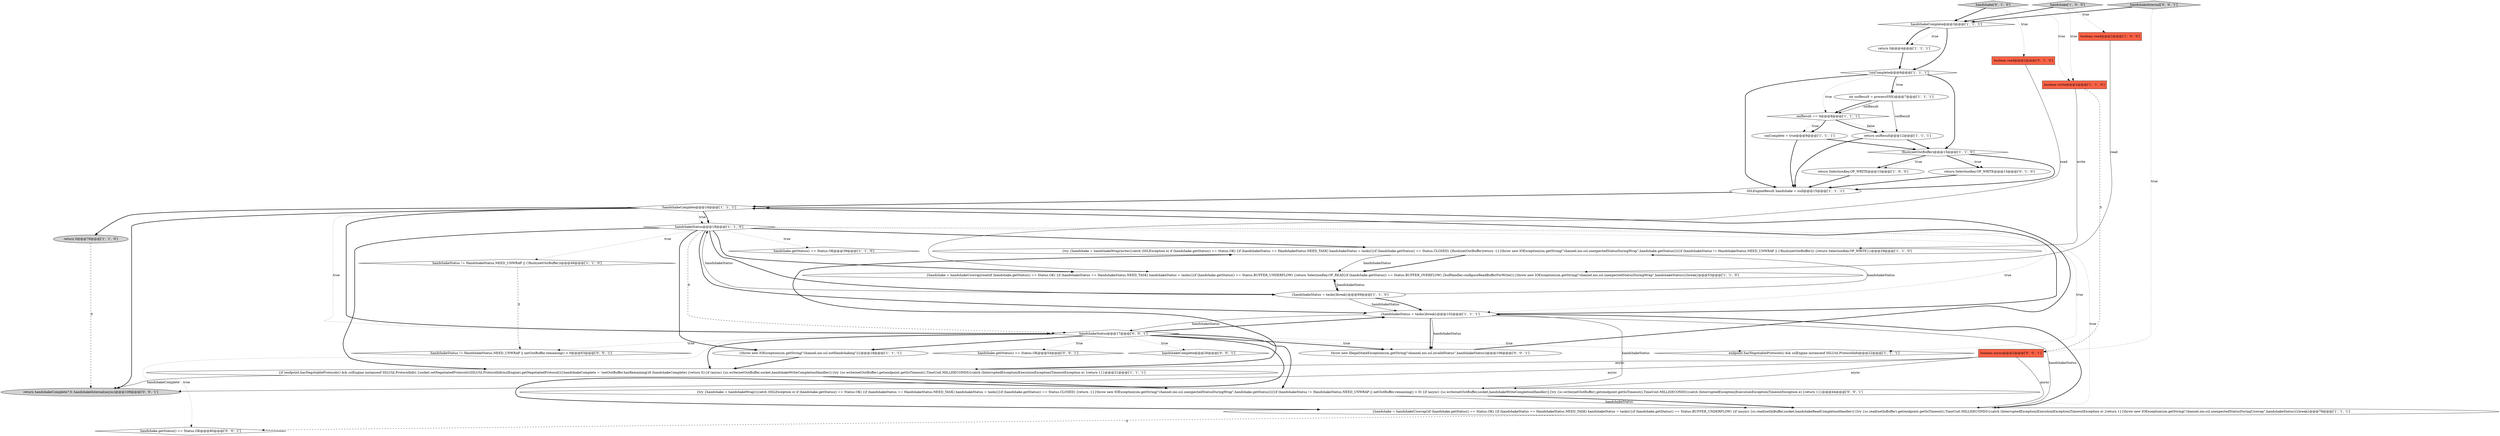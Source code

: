 digraph {
21 [style = filled, label = "!flush(netOutBuffer)@@@15@@@['1', '1', '0']", fillcolor = white, shape = diamond image = "AAA0AAABBB1BBB"];
24 [style = filled, label = "return 0@@@4@@@['1', '1', '1']", fillcolor = white, shape = ellipse image = "AAA0AAABBB1BBB"];
16 [style = filled, label = "handshake['1', '0', '0']", fillcolor = lightgray, shape = diamond image = "AAA0AAABBB1BBB"];
30 [style = filled, label = "boolean async@@@2@@@['0', '0', '1']", fillcolor = tomato, shape = box image = "AAA0AAABBB3BBB"];
11 [style = filled, label = "{try {handshake = handshakeWrap(write)}catch (SSLException e) if (handshake.getStatus() == Status.OK) {if (handshakeStatus == HandshakeStatus.NEED_TASK) handshakeStatus = tasks()}if (handshake.getStatus() == Status.CLOSED) {flush(netOutBuffer)return -1}{throw new IOException(sm.getString(\"channel.nio.ssl.unexpectedStatusDuringWrap\",handshake.getStatus()))}if (handshakeStatus != HandshakeStatus.NEED_UNWRAP || (!flush(netOutBuffer))) {return SelectionKey.OP_WRITE}}@@@29@@@['1', '1', '0']", fillcolor = white, shape = ellipse image = "AAA0AAABBB1BBB"];
32 [style = filled, label = "handshakeStatus != HandshakeStatus.NEED_UNWRAP || netOutBuffer.remaining() > 0@@@63@@@['0', '0', '1']", fillcolor = white, shape = diamond image = "AAA0AAABBB3BBB"];
0 [style = filled, label = "handshakeComplete@@@3@@@['1', '1', '1']", fillcolor = white, shape = diamond image = "AAA0AAABBB1BBB"];
26 [style = filled, label = "return SelectionKey.OP_WRITE@@@15@@@['0', '1', '0']", fillcolor = white, shape = ellipse image = "AAA0AAABBB2BBB"];
9 [style = filled, label = "handshakeStatus@@@18@@@['1', '1', '0']", fillcolor = white, shape = diamond image = "AAA0AAABBB1BBB"];
35 [style = filled, label = "throw new IllegalStateException(sm.getString(\"channel.nio.ssl.invalidStatus\",handshakeStatus))@@@106@@@['0', '0', '1']", fillcolor = white, shape = ellipse image = "AAA0AAABBB3BBB"];
2 [style = filled, label = "boolean read@@@2@@@['1', '0', '0']", fillcolor = tomato, shape = box image = "AAA0AAABBB1BBB"];
1 [style = filled, label = "sniResult == 0@@@8@@@['1', '1', '1']", fillcolor = white, shape = diamond image = "AAA0AAABBB1BBB"];
23 [style = filled, label = "SSLEngineResult handshake = null@@@15@@@['1', '1', '1']", fillcolor = white, shape = ellipse image = "AAA0AAABBB1BBB"];
20 [style = filled, label = "return sniResult@@@12@@@['1', '1', '1']", fillcolor = white, shape = ellipse image = "AAA0AAABBB1BBB"];
10 [style = filled, label = "{if (endpoint.hasNegotiableProtocols() && sslEngine instanceof SSLUtil.ProtocolInfo) {socket.setNegotiatedProtocol(((SSLUtil.ProtocolInfo)sslEngine).getNegotiatedProtocol())}handshakeComplete = !netOutBuffer.hasRemaining()if (handshakeComplete) {return 0}{if (async) {sc.write(netOutBuffer,socket,handshakeWriteCompletionHandler)}{try {sc.write(netOutBuffer).get(endpoint.getSoTimeout(),TimeUnit.MILLISECONDS)}catch (InterruptedException|ExecutionException|TimeoutException e) }return 1}}@@@21@@@['1', '1', '1']", fillcolor = white, shape = ellipse image = "AAA0AAABBB1BBB"];
14 [style = filled, label = "int sniResult = processSNI()@@@7@@@['1', '1', '1']", fillcolor = white, shape = ellipse image = "AAA0AAABBB1BBB"];
27 [style = filled, label = "handshake['0', '1', '0']", fillcolor = lightgray, shape = diamond image = "AAA0AAABBB2BBB"];
25 [style = filled, label = "{handshakeStatus = tasks()break}@@@69@@@['1', '1', '0']", fillcolor = white, shape = ellipse image = "AAA0AAABBB1BBB"];
7 [style = filled, label = "handshakeStatus != HandshakeStatus.NEED_UNWRAP || (!flush(netOutBuffer))@@@49@@@['1', '1', '0']", fillcolor = white, shape = diamond image = "AAA0AAABBB1BBB"];
33 [style = filled, label = "handshakeComplete@@@26@@@['0', '0', '1']", fillcolor = white, shape = diamond image = "AAA0AAABBB3BBB"];
36 [style = filled, label = "{try {handshake = handshakeWrap()}catch (SSLException e) if (handshake.getStatus() == Status.OK) {if (handshakeStatus == HandshakeStatus.NEED_TASK) handshakeStatus = tasks()}if (handshake.getStatus() == Status.CLOSED) {return -1}{throw new IOException(sm.getString(\"channel.nio.ssl.unexpectedStatusDuringWrap\",handshake.getStatus()))}if (handshakeStatus != HandshakeStatus.NEED_UNWRAP || netOutBuffer.remaining() > 0) {if (async) {sc.write(netOutBuffer,socket,handshakeWriteCompletionHandler)}{try {sc.write(netOutBuffer).get(endpoint.getSoTimeout(),TimeUnit.MILLISECONDS)}catch (InterruptedException|ExecutionException|TimeoutException e) }return 1}}@@@44@@@['0', '0', '1']", fillcolor = white, shape = ellipse image = "AAA0AAABBB3BBB"];
22 [style = filled, label = "{handshake = handshakeUnwrap(read)if (handshake.getStatus() == Status.OK) {if (handshakeStatus == HandshakeStatus.NEED_TASK) handshakeStatus = tasks()}if (handshake.getStatus() == Status.BUFFER_UNDERFLOW) {return SelectionKey.OP_READ}if (handshake.getStatus() == Status.BUFFER_OVERFLOW) {bufHandler.configureReadBufferForWrite()}{throw new IOException(sm.getString(\"channel.nio.ssl.unexpectedStatusDuringWrap\",handshakeStatus))}break}@@@53@@@['1', '1', '0']", fillcolor = white, shape = ellipse image = "AAA0AAABBB1BBB"];
8 [style = filled, label = "{throw new IOException(sm.getString(\"channel.nio.ssl.notHandshaking\"))}@@@18@@@['1', '1', '1']", fillcolor = white, shape = ellipse image = "AAA0AAABBB1BBB"];
34 [style = filled, label = "handshake.getStatus() == Status.OK@@@54@@@['0', '0', '1']", fillcolor = white, shape = diamond image = "AAA0AAABBB3BBB"];
6 [style = filled, label = "return 0@@@76@@@['1', '1', '0']", fillcolor = lightgray, shape = ellipse image = "AAA0AAABBB1BBB"];
28 [style = filled, label = "boolean read@@@2@@@['0', '1', '0']", fillcolor = tomato, shape = box image = "AAA0AAABBB2BBB"];
37 [style = filled, label = "handshakeStatus@@@17@@@['0', '0', '1']", fillcolor = white, shape = diamond image = "AAA0AAABBB3BBB"];
31 [style = filled, label = "handshake.getStatus() == Status.OK@@@80@@@['0', '0', '1']", fillcolor = white, shape = diamond image = "AAA0AAABBB3BBB"];
18 [style = filled, label = "handshake.getStatus() == Status.OK@@@39@@@['1', '1', '0']", fillcolor = white, shape = diamond image = "AAA0AAABBB1BBB"];
38 [style = filled, label = "handshakeInternal['0', '0', '1']", fillcolor = lightgray, shape = diamond image = "AAA0AAABBB3BBB"];
3 [style = filled, label = "{handshakeStatus = tasks()break}@@@102@@@['1', '1', '1']", fillcolor = white, shape = ellipse image = "AAA0AAABBB1BBB"];
5 [style = filled, label = "!handshakeComplete@@@16@@@['1', '1', '1']", fillcolor = white, shape = diamond image = "AAA0AAABBB1BBB"];
15 [style = filled, label = "sniComplete = true@@@9@@@['1', '1', '1']", fillcolor = white, shape = ellipse image = "AAA0AAABBB1BBB"];
13 [style = filled, label = "return SelectionKey.OP_WRITE@@@15@@@['1', '0', '0']", fillcolor = white, shape = ellipse image = "AAA0AAABBB1BBB"];
17 [style = filled, label = "!sniComplete@@@6@@@['1', '1', '1']", fillcolor = white, shape = diamond image = "AAA0AAABBB1BBB"];
29 [style = filled, label = "return handshakeComplete? 0: handshakeInternal(async)@@@109@@@['0', '0', '1']", fillcolor = lightgray, shape = ellipse image = "AAA0AAABBB3BBB"];
12 [style = filled, label = "boolean write@@@2@@@['1', '1', '0']", fillcolor = tomato, shape = box image = "AAA0AAABBB1BBB"];
19 [style = filled, label = "endpoint.hasNegotiableProtocols() && sslEngine instanceof SSLUtil.ProtocolInfo@@@22@@@['1', '1', '1']", fillcolor = white, shape = diamond image = "AAA0AAABBB1BBB"];
4 [style = filled, label = "{handshake = handshakeUnwrap()if (handshake.getStatus() == Status.OK) {if (handshakeStatus == HandshakeStatus.NEED_TASK) handshakeStatus = tasks()}if (handshake.getStatus() == Status.BUFFER_UNDERFLOW) {if (async) {sc.read(netInBuffer,socket,handshakeReadCompletionHandler)}{try {sc.read(netInBuffer).get(endpoint.getSoTimeout(),TimeUnit.MILLISECONDS)}catch (InterruptedException|ExecutionException|TimeoutException e) }return 1}{throw new IOException(sm.getString(\"channel.nio.ssl.unexpectedStatusDuringUnwrap\",handshakeStatus))}break}@@@78@@@['1', '1', '1']", fillcolor = white, shape = ellipse image = "AAA0AAABBB1BBB"];
20->23 [style = bold, label=""];
11->22 [style = bold, label=""];
25->3 [style = bold, label=""];
37->10 [style = bold, label=""];
25->9 [style = solid, label="handshakeStatus"];
16->2 [style = dotted, label="true"];
17->21 [style = bold, label=""];
25->3 [style = solid, label="handshakeStatus"];
37->35 [style = bold, label=""];
30->36 [style = solid, label="async"];
30->29 [style = solid, label="async"];
16->0 [style = bold, label=""];
3->4 [style = solid, label="handshakeStatus"];
17->14 [style = bold, label=""];
10->11 [style = bold, label=""];
27->12 [style = dotted, label="true"];
0->24 [style = dotted, label="true"];
14->1 [style = solid, label="sniResult"];
3->37 [style = solid, label="handshakeStatus"];
3->36 [style = solid, label="handshakeStatus"];
3->35 [style = bold, label=""];
37->32 [style = dotted, label="true"];
21->26 [style = bold, label=""];
37->4 [style = bold, label=""];
17->23 [style = bold, label=""];
5->29 [style = bold, label=""];
26->23 [style = bold, label=""];
28->22 [style = solid, label="read"];
10->29 [style = solid, label="handshakeComplete"];
9->25 [style = bold, label=""];
27->28 [style = dotted, label="true"];
4->3 [style = bold, label=""];
5->6 [style = bold, label=""];
12->30 [style = dashed, label="0"];
30->10 [style = solid, label="async"];
4->31 [style = dashed, label="0"];
25->22 [style = solid, label="handshakeStatus"];
36->4 [style = solid, label="handshakeStatus"];
36->4 [style = bold, label=""];
17->1 [style = dotted, label="true"];
1->15 [style = dotted, label="true"];
5->9 [style = dotted, label="true"];
15->23 [style = bold, label=""];
37->19 [style = dotted, label="true"];
7->32 [style = dashed, label="0"];
15->21 [style = bold, label=""];
9->18 [style = dotted, label="true"];
5->37 [style = bold, label=""];
35->5 [style = bold, label=""];
22->25 [style = bold, label=""];
23->5 [style = bold, label=""];
0->17 [style = bold, label=""];
1->15 [style = bold, label=""];
30->4 [style = solid, label="async"];
37->3 [style = bold, label=""];
38->0 [style = bold, label=""];
25->11 [style = solid, label="handshakeStatus"];
37->35 [style = dotted, label="true"];
9->19 [style = dotted, label="true"];
12->11 [style = solid, label="write"];
8->10 [style = bold, label=""];
21->13 [style = bold, label=""];
9->10 [style = bold, label=""];
37->34 [style = dotted, label="true"];
17->14 [style = dotted, label="true"];
9->37 [style = dashed, label="0"];
13->23 [style = bold, label=""];
24->17 [style = bold, label=""];
38->30 [style = dotted, label="true"];
21->13 [style = dotted, label="true"];
1->20 [style = dotted, label="false"];
0->24 [style = bold, label=""];
2->22 [style = solid, label="read"];
6->29 [style = dashed, label="0"];
9->4 [style = dotted, label="true"];
37->33 [style = dotted, label="true"];
9->22 [style = bold, label=""];
11->22 [style = solid, label="handshakeStatus"];
9->11 [style = bold, label=""];
9->7 [style = dotted, label="true"];
9->3 [style = bold, label=""];
27->0 [style = bold, label=""];
10->36 [style = bold, label=""];
5->9 [style = bold, label=""];
3->5 [style = bold, label=""];
14->1 [style = bold, label=""];
20->21 [style = bold, label=""];
16->12 [style = dotted, label="true"];
21->26 [style = dotted, label="true"];
37->36 [style = bold, label=""];
14->20 [style = solid, label="sniResult"];
3->35 [style = solid, label="handshakeStatus"];
9->3 [style = dotted, label="true"];
9->8 [style = bold, label=""];
37->31 [style = dotted, label="true"];
1->20 [style = bold, label=""];
37->8 [style = bold, label=""];
21->23 [style = bold, label=""];
5->37 [style = dotted, label="true"];
}
